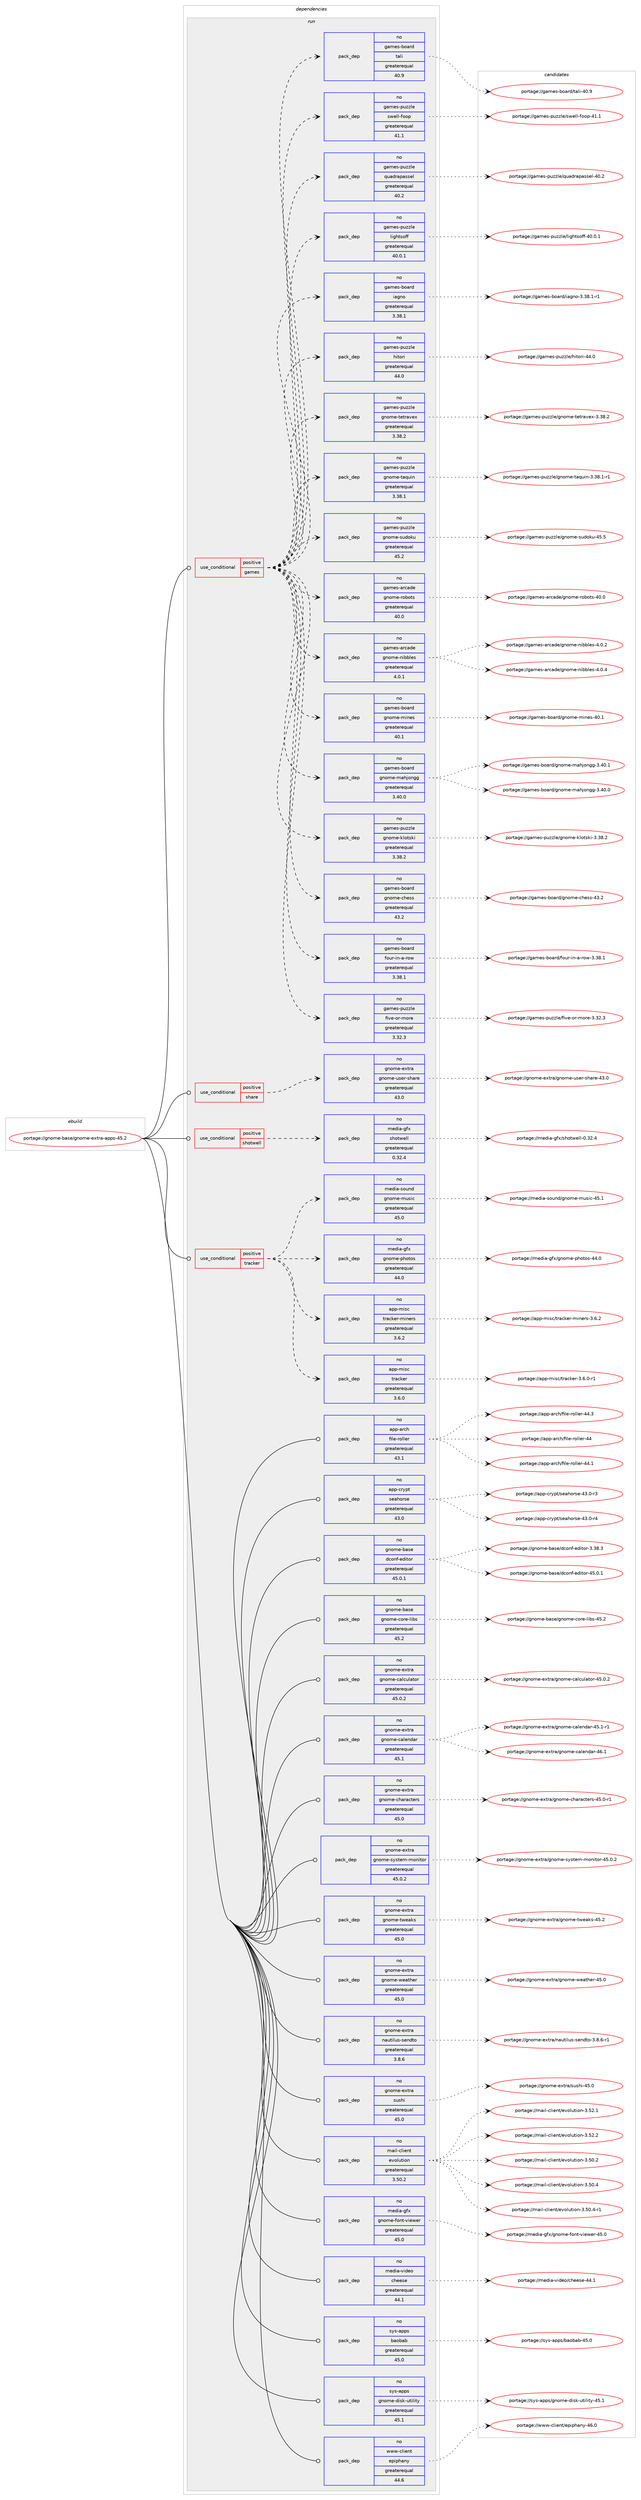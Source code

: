 digraph prolog {

# *************
# Graph options
# *************

newrank=true;
concentrate=true;
compound=true;
graph [rankdir=LR,fontname=Helvetica,fontsize=10,ranksep=1.5];#, ranksep=2.5, nodesep=0.2];
edge  [arrowhead=vee];
node  [fontname=Helvetica,fontsize=10];

# **********
# The ebuild
# **********

subgraph cluster_leftcol {
color=gray;
rank=same;
label=<<i>ebuild</i>>;
id [label="portage://gnome-base/gnome-extra-apps-45.2", color=red, width=4, href="../gnome-base/gnome-extra-apps-45.2.svg"];
}

# ****************
# The dependencies
# ****************

subgraph cluster_midcol {
color=gray;
label=<<i>dependencies</i>>;
subgraph cluster_compile {
fillcolor="#eeeeee";
style=filled;
label=<<i>compile</i>>;
}
subgraph cluster_compileandrun {
fillcolor="#eeeeee";
style=filled;
label=<<i>compile and run</i>>;
}
subgraph cluster_run {
fillcolor="#eeeeee";
style=filled;
label=<<i>run</i>>;
subgraph cond63717 {
dependency117698 [label=<<TABLE BORDER="0" CELLBORDER="1" CELLSPACING="0" CELLPADDING="4"><TR><TD ROWSPAN="3" CELLPADDING="10">use_conditional</TD></TR><TR><TD>positive</TD></TR><TR><TD>games</TD></TR></TABLE>>, shape=none, color=red];
subgraph pack52467 {
dependency117699 [label=<<TABLE BORDER="0" CELLBORDER="1" CELLSPACING="0" CELLPADDING="4" WIDTH="220"><TR><TD ROWSPAN="6" CELLPADDING="30">pack_dep</TD></TR><TR><TD WIDTH="110">no</TD></TR><TR><TD>games-puzzle</TD></TR><TR><TD>five-or-more</TD></TR><TR><TD>greaterequal</TD></TR><TR><TD>3.32.3</TD></TR></TABLE>>, shape=none, color=blue];
}
dependency117698:e -> dependency117699:w [weight=20,style="dashed",arrowhead="vee"];
subgraph pack52468 {
dependency117700 [label=<<TABLE BORDER="0" CELLBORDER="1" CELLSPACING="0" CELLPADDING="4" WIDTH="220"><TR><TD ROWSPAN="6" CELLPADDING="30">pack_dep</TD></TR><TR><TD WIDTH="110">no</TD></TR><TR><TD>games-board</TD></TR><TR><TD>four-in-a-row</TD></TR><TR><TD>greaterequal</TD></TR><TR><TD>3.38.1</TD></TR></TABLE>>, shape=none, color=blue];
}
dependency117698:e -> dependency117700:w [weight=20,style="dashed",arrowhead="vee"];
subgraph pack52469 {
dependency117701 [label=<<TABLE BORDER="0" CELLBORDER="1" CELLSPACING="0" CELLPADDING="4" WIDTH="220"><TR><TD ROWSPAN="6" CELLPADDING="30">pack_dep</TD></TR><TR><TD WIDTH="110">no</TD></TR><TR><TD>games-board</TD></TR><TR><TD>gnome-chess</TD></TR><TR><TD>greaterequal</TD></TR><TR><TD>43.2</TD></TR></TABLE>>, shape=none, color=blue];
}
dependency117698:e -> dependency117701:w [weight=20,style="dashed",arrowhead="vee"];
subgraph pack52470 {
dependency117702 [label=<<TABLE BORDER="0" CELLBORDER="1" CELLSPACING="0" CELLPADDING="4" WIDTH="220"><TR><TD ROWSPAN="6" CELLPADDING="30">pack_dep</TD></TR><TR><TD WIDTH="110">no</TD></TR><TR><TD>games-puzzle</TD></TR><TR><TD>gnome-klotski</TD></TR><TR><TD>greaterequal</TD></TR><TR><TD>3.38.2</TD></TR></TABLE>>, shape=none, color=blue];
}
dependency117698:e -> dependency117702:w [weight=20,style="dashed",arrowhead="vee"];
subgraph pack52471 {
dependency117703 [label=<<TABLE BORDER="0" CELLBORDER="1" CELLSPACING="0" CELLPADDING="4" WIDTH="220"><TR><TD ROWSPAN="6" CELLPADDING="30">pack_dep</TD></TR><TR><TD WIDTH="110">no</TD></TR><TR><TD>games-board</TD></TR><TR><TD>gnome-mahjongg</TD></TR><TR><TD>greaterequal</TD></TR><TR><TD>3.40.0</TD></TR></TABLE>>, shape=none, color=blue];
}
dependency117698:e -> dependency117703:w [weight=20,style="dashed",arrowhead="vee"];
subgraph pack52472 {
dependency117704 [label=<<TABLE BORDER="0" CELLBORDER="1" CELLSPACING="0" CELLPADDING="4" WIDTH="220"><TR><TD ROWSPAN="6" CELLPADDING="30">pack_dep</TD></TR><TR><TD WIDTH="110">no</TD></TR><TR><TD>games-board</TD></TR><TR><TD>gnome-mines</TD></TR><TR><TD>greaterequal</TD></TR><TR><TD>40.1</TD></TR></TABLE>>, shape=none, color=blue];
}
dependency117698:e -> dependency117704:w [weight=20,style="dashed",arrowhead="vee"];
subgraph pack52473 {
dependency117705 [label=<<TABLE BORDER="0" CELLBORDER="1" CELLSPACING="0" CELLPADDING="4" WIDTH="220"><TR><TD ROWSPAN="6" CELLPADDING="30">pack_dep</TD></TR><TR><TD WIDTH="110">no</TD></TR><TR><TD>games-arcade</TD></TR><TR><TD>gnome-nibbles</TD></TR><TR><TD>greaterequal</TD></TR><TR><TD>4.0.1</TD></TR></TABLE>>, shape=none, color=blue];
}
dependency117698:e -> dependency117705:w [weight=20,style="dashed",arrowhead="vee"];
subgraph pack52474 {
dependency117706 [label=<<TABLE BORDER="0" CELLBORDER="1" CELLSPACING="0" CELLPADDING="4" WIDTH="220"><TR><TD ROWSPAN="6" CELLPADDING="30">pack_dep</TD></TR><TR><TD WIDTH="110">no</TD></TR><TR><TD>games-arcade</TD></TR><TR><TD>gnome-robots</TD></TR><TR><TD>greaterequal</TD></TR><TR><TD>40.0</TD></TR></TABLE>>, shape=none, color=blue];
}
dependency117698:e -> dependency117706:w [weight=20,style="dashed",arrowhead="vee"];
subgraph pack52475 {
dependency117707 [label=<<TABLE BORDER="0" CELLBORDER="1" CELLSPACING="0" CELLPADDING="4" WIDTH="220"><TR><TD ROWSPAN="6" CELLPADDING="30">pack_dep</TD></TR><TR><TD WIDTH="110">no</TD></TR><TR><TD>games-puzzle</TD></TR><TR><TD>gnome-sudoku</TD></TR><TR><TD>greaterequal</TD></TR><TR><TD>45.2</TD></TR></TABLE>>, shape=none, color=blue];
}
dependency117698:e -> dependency117707:w [weight=20,style="dashed",arrowhead="vee"];
subgraph pack52476 {
dependency117708 [label=<<TABLE BORDER="0" CELLBORDER="1" CELLSPACING="0" CELLPADDING="4" WIDTH="220"><TR><TD ROWSPAN="6" CELLPADDING="30">pack_dep</TD></TR><TR><TD WIDTH="110">no</TD></TR><TR><TD>games-puzzle</TD></TR><TR><TD>gnome-taquin</TD></TR><TR><TD>greaterequal</TD></TR><TR><TD>3.38.1</TD></TR></TABLE>>, shape=none, color=blue];
}
dependency117698:e -> dependency117708:w [weight=20,style="dashed",arrowhead="vee"];
subgraph pack52477 {
dependency117709 [label=<<TABLE BORDER="0" CELLBORDER="1" CELLSPACING="0" CELLPADDING="4" WIDTH="220"><TR><TD ROWSPAN="6" CELLPADDING="30">pack_dep</TD></TR><TR><TD WIDTH="110">no</TD></TR><TR><TD>games-puzzle</TD></TR><TR><TD>gnome-tetravex</TD></TR><TR><TD>greaterequal</TD></TR><TR><TD>3.38.2</TD></TR></TABLE>>, shape=none, color=blue];
}
dependency117698:e -> dependency117709:w [weight=20,style="dashed",arrowhead="vee"];
subgraph pack52478 {
dependency117710 [label=<<TABLE BORDER="0" CELLBORDER="1" CELLSPACING="0" CELLPADDING="4" WIDTH="220"><TR><TD ROWSPAN="6" CELLPADDING="30">pack_dep</TD></TR><TR><TD WIDTH="110">no</TD></TR><TR><TD>games-puzzle</TD></TR><TR><TD>hitori</TD></TR><TR><TD>greaterequal</TD></TR><TR><TD>44.0</TD></TR></TABLE>>, shape=none, color=blue];
}
dependency117698:e -> dependency117710:w [weight=20,style="dashed",arrowhead="vee"];
subgraph pack52479 {
dependency117711 [label=<<TABLE BORDER="0" CELLBORDER="1" CELLSPACING="0" CELLPADDING="4" WIDTH="220"><TR><TD ROWSPAN="6" CELLPADDING="30">pack_dep</TD></TR><TR><TD WIDTH="110">no</TD></TR><TR><TD>games-board</TD></TR><TR><TD>iagno</TD></TR><TR><TD>greaterequal</TD></TR><TR><TD>3.38.1</TD></TR></TABLE>>, shape=none, color=blue];
}
dependency117698:e -> dependency117711:w [weight=20,style="dashed",arrowhead="vee"];
subgraph pack52480 {
dependency117712 [label=<<TABLE BORDER="0" CELLBORDER="1" CELLSPACING="0" CELLPADDING="4" WIDTH="220"><TR><TD ROWSPAN="6" CELLPADDING="30">pack_dep</TD></TR><TR><TD WIDTH="110">no</TD></TR><TR><TD>games-puzzle</TD></TR><TR><TD>lightsoff</TD></TR><TR><TD>greaterequal</TD></TR><TR><TD>40.0.1</TD></TR></TABLE>>, shape=none, color=blue];
}
dependency117698:e -> dependency117712:w [weight=20,style="dashed",arrowhead="vee"];
subgraph pack52481 {
dependency117713 [label=<<TABLE BORDER="0" CELLBORDER="1" CELLSPACING="0" CELLPADDING="4" WIDTH="220"><TR><TD ROWSPAN="6" CELLPADDING="30">pack_dep</TD></TR><TR><TD WIDTH="110">no</TD></TR><TR><TD>games-puzzle</TD></TR><TR><TD>quadrapassel</TD></TR><TR><TD>greaterequal</TD></TR><TR><TD>40.2</TD></TR></TABLE>>, shape=none, color=blue];
}
dependency117698:e -> dependency117713:w [weight=20,style="dashed",arrowhead="vee"];
subgraph pack52482 {
dependency117714 [label=<<TABLE BORDER="0" CELLBORDER="1" CELLSPACING="0" CELLPADDING="4" WIDTH="220"><TR><TD ROWSPAN="6" CELLPADDING="30">pack_dep</TD></TR><TR><TD WIDTH="110">no</TD></TR><TR><TD>games-puzzle</TD></TR><TR><TD>swell-foop</TD></TR><TR><TD>greaterequal</TD></TR><TR><TD>41.1</TD></TR></TABLE>>, shape=none, color=blue];
}
dependency117698:e -> dependency117714:w [weight=20,style="dashed",arrowhead="vee"];
subgraph pack52483 {
dependency117715 [label=<<TABLE BORDER="0" CELLBORDER="1" CELLSPACING="0" CELLPADDING="4" WIDTH="220"><TR><TD ROWSPAN="6" CELLPADDING="30">pack_dep</TD></TR><TR><TD WIDTH="110">no</TD></TR><TR><TD>games-board</TD></TR><TR><TD>tali</TD></TR><TR><TD>greaterequal</TD></TR><TR><TD>40.9</TD></TR></TABLE>>, shape=none, color=blue];
}
dependency117698:e -> dependency117715:w [weight=20,style="dashed",arrowhead="vee"];
}
id:e -> dependency117698:w [weight=20,style="solid",arrowhead="odot"];
subgraph cond63718 {
dependency117716 [label=<<TABLE BORDER="0" CELLBORDER="1" CELLSPACING="0" CELLPADDING="4"><TR><TD ROWSPAN="3" CELLPADDING="10">use_conditional</TD></TR><TR><TD>positive</TD></TR><TR><TD>share</TD></TR></TABLE>>, shape=none, color=red];
subgraph pack52484 {
dependency117717 [label=<<TABLE BORDER="0" CELLBORDER="1" CELLSPACING="0" CELLPADDING="4" WIDTH="220"><TR><TD ROWSPAN="6" CELLPADDING="30">pack_dep</TD></TR><TR><TD WIDTH="110">no</TD></TR><TR><TD>gnome-extra</TD></TR><TR><TD>gnome-user-share</TD></TR><TR><TD>greaterequal</TD></TR><TR><TD>43.0</TD></TR></TABLE>>, shape=none, color=blue];
}
dependency117716:e -> dependency117717:w [weight=20,style="dashed",arrowhead="vee"];
}
id:e -> dependency117716:w [weight=20,style="solid",arrowhead="odot"];
subgraph cond63719 {
dependency117718 [label=<<TABLE BORDER="0" CELLBORDER="1" CELLSPACING="0" CELLPADDING="4"><TR><TD ROWSPAN="3" CELLPADDING="10">use_conditional</TD></TR><TR><TD>positive</TD></TR><TR><TD>shotwell</TD></TR></TABLE>>, shape=none, color=red];
subgraph pack52485 {
dependency117719 [label=<<TABLE BORDER="0" CELLBORDER="1" CELLSPACING="0" CELLPADDING="4" WIDTH="220"><TR><TD ROWSPAN="6" CELLPADDING="30">pack_dep</TD></TR><TR><TD WIDTH="110">no</TD></TR><TR><TD>media-gfx</TD></TR><TR><TD>shotwell</TD></TR><TR><TD>greaterequal</TD></TR><TR><TD>0.32.4</TD></TR></TABLE>>, shape=none, color=blue];
}
dependency117718:e -> dependency117719:w [weight=20,style="dashed",arrowhead="vee"];
}
id:e -> dependency117718:w [weight=20,style="solid",arrowhead="odot"];
subgraph cond63720 {
dependency117720 [label=<<TABLE BORDER="0" CELLBORDER="1" CELLSPACING="0" CELLPADDING="4"><TR><TD ROWSPAN="3" CELLPADDING="10">use_conditional</TD></TR><TR><TD>positive</TD></TR><TR><TD>tracker</TD></TR></TABLE>>, shape=none, color=red];
subgraph pack52486 {
dependency117721 [label=<<TABLE BORDER="0" CELLBORDER="1" CELLSPACING="0" CELLPADDING="4" WIDTH="220"><TR><TD ROWSPAN="6" CELLPADDING="30">pack_dep</TD></TR><TR><TD WIDTH="110">no</TD></TR><TR><TD>app-misc</TD></TR><TR><TD>tracker</TD></TR><TR><TD>greaterequal</TD></TR><TR><TD>3.6.0</TD></TR></TABLE>>, shape=none, color=blue];
}
dependency117720:e -> dependency117721:w [weight=20,style="dashed",arrowhead="vee"];
subgraph pack52487 {
dependency117722 [label=<<TABLE BORDER="0" CELLBORDER="1" CELLSPACING="0" CELLPADDING="4" WIDTH="220"><TR><TD ROWSPAN="6" CELLPADDING="30">pack_dep</TD></TR><TR><TD WIDTH="110">no</TD></TR><TR><TD>app-misc</TD></TR><TR><TD>tracker-miners</TD></TR><TR><TD>greaterequal</TD></TR><TR><TD>3.6.2</TD></TR></TABLE>>, shape=none, color=blue];
}
dependency117720:e -> dependency117722:w [weight=20,style="dashed",arrowhead="vee"];
subgraph pack52488 {
dependency117723 [label=<<TABLE BORDER="0" CELLBORDER="1" CELLSPACING="0" CELLPADDING="4" WIDTH="220"><TR><TD ROWSPAN="6" CELLPADDING="30">pack_dep</TD></TR><TR><TD WIDTH="110">no</TD></TR><TR><TD>media-gfx</TD></TR><TR><TD>gnome-photos</TD></TR><TR><TD>greaterequal</TD></TR><TR><TD>44.0</TD></TR></TABLE>>, shape=none, color=blue];
}
dependency117720:e -> dependency117723:w [weight=20,style="dashed",arrowhead="vee"];
subgraph pack52489 {
dependency117724 [label=<<TABLE BORDER="0" CELLBORDER="1" CELLSPACING="0" CELLPADDING="4" WIDTH="220"><TR><TD ROWSPAN="6" CELLPADDING="30">pack_dep</TD></TR><TR><TD WIDTH="110">no</TD></TR><TR><TD>media-sound</TD></TR><TR><TD>gnome-music</TD></TR><TR><TD>greaterequal</TD></TR><TR><TD>45.0</TD></TR></TABLE>>, shape=none, color=blue];
}
dependency117720:e -> dependency117724:w [weight=20,style="dashed",arrowhead="vee"];
}
id:e -> dependency117720:w [weight=20,style="solid",arrowhead="odot"];
subgraph pack52490 {
dependency117725 [label=<<TABLE BORDER="0" CELLBORDER="1" CELLSPACING="0" CELLPADDING="4" WIDTH="220"><TR><TD ROWSPAN="6" CELLPADDING="30">pack_dep</TD></TR><TR><TD WIDTH="110">no</TD></TR><TR><TD>app-arch</TD></TR><TR><TD>file-roller</TD></TR><TR><TD>greaterequal</TD></TR><TR><TD>43.1</TD></TR></TABLE>>, shape=none, color=blue];
}
id:e -> dependency117725:w [weight=20,style="solid",arrowhead="odot"];
subgraph pack52491 {
dependency117726 [label=<<TABLE BORDER="0" CELLBORDER="1" CELLSPACING="0" CELLPADDING="4" WIDTH="220"><TR><TD ROWSPAN="6" CELLPADDING="30">pack_dep</TD></TR><TR><TD WIDTH="110">no</TD></TR><TR><TD>app-crypt</TD></TR><TR><TD>seahorse</TD></TR><TR><TD>greaterequal</TD></TR><TR><TD>43.0</TD></TR></TABLE>>, shape=none, color=blue];
}
id:e -> dependency117726:w [weight=20,style="solid",arrowhead="odot"];
subgraph pack52492 {
dependency117727 [label=<<TABLE BORDER="0" CELLBORDER="1" CELLSPACING="0" CELLPADDING="4" WIDTH="220"><TR><TD ROWSPAN="6" CELLPADDING="30">pack_dep</TD></TR><TR><TD WIDTH="110">no</TD></TR><TR><TD>gnome-base</TD></TR><TR><TD>dconf-editor</TD></TR><TR><TD>greaterequal</TD></TR><TR><TD>45.0.1</TD></TR></TABLE>>, shape=none, color=blue];
}
id:e -> dependency117727:w [weight=20,style="solid",arrowhead="odot"];
subgraph pack52493 {
dependency117728 [label=<<TABLE BORDER="0" CELLBORDER="1" CELLSPACING="0" CELLPADDING="4" WIDTH="220"><TR><TD ROWSPAN="6" CELLPADDING="30">pack_dep</TD></TR><TR><TD WIDTH="110">no</TD></TR><TR><TD>gnome-base</TD></TR><TR><TD>gnome-core-libs</TD></TR><TR><TD>greaterequal</TD></TR><TR><TD>45.2</TD></TR></TABLE>>, shape=none, color=blue];
}
id:e -> dependency117728:w [weight=20,style="solid",arrowhead="odot"];
subgraph pack52494 {
dependency117729 [label=<<TABLE BORDER="0" CELLBORDER="1" CELLSPACING="0" CELLPADDING="4" WIDTH="220"><TR><TD ROWSPAN="6" CELLPADDING="30">pack_dep</TD></TR><TR><TD WIDTH="110">no</TD></TR><TR><TD>gnome-extra</TD></TR><TR><TD>gnome-calculator</TD></TR><TR><TD>greaterequal</TD></TR><TR><TD>45.0.2</TD></TR></TABLE>>, shape=none, color=blue];
}
id:e -> dependency117729:w [weight=20,style="solid",arrowhead="odot"];
subgraph pack52495 {
dependency117730 [label=<<TABLE BORDER="0" CELLBORDER="1" CELLSPACING="0" CELLPADDING="4" WIDTH="220"><TR><TD ROWSPAN="6" CELLPADDING="30">pack_dep</TD></TR><TR><TD WIDTH="110">no</TD></TR><TR><TD>gnome-extra</TD></TR><TR><TD>gnome-calendar</TD></TR><TR><TD>greaterequal</TD></TR><TR><TD>45.1</TD></TR></TABLE>>, shape=none, color=blue];
}
id:e -> dependency117730:w [weight=20,style="solid",arrowhead="odot"];
subgraph pack52496 {
dependency117731 [label=<<TABLE BORDER="0" CELLBORDER="1" CELLSPACING="0" CELLPADDING="4" WIDTH="220"><TR><TD ROWSPAN="6" CELLPADDING="30">pack_dep</TD></TR><TR><TD WIDTH="110">no</TD></TR><TR><TD>gnome-extra</TD></TR><TR><TD>gnome-characters</TD></TR><TR><TD>greaterequal</TD></TR><TR><TD>45.0</TD></TR></TABLE>>, shape=none, color=blue];
}
id:e -> dependency117731:w [weight=20,style="solid",arrowhead="odot"];
subgraph pack52497 {
dependency117732 [label=<<TABLE BORDER="0" CELLBORDER="1" CELLSPACING="0" CELLPADDING="4" WIDTH="220"><TR><TD ROWSPAN="6" CELLPADDING="30">pack_dep</TD></TR><TR><TD WIDTH="110">no</TD></TR><TR><TD>gnome-extra</TD></TR><TR><TD>gnome-system-monitor</TD></TR><TR><TD>greaterequal</TD></TR><TR><TD>45.0.2</TD></TR></TABLE>>, shape=none, color=blue];
}
id:e -> dependency117732:w [weight=20,style="solid",arrowhead="odot"];
subgraph pack52498 {
dependency117733 [label=<<TABLE BORDER="0" CELLBORDER="1" CELLSPACING="0" CELLPADDING="4" WIDTH="220"><TR><TD ROWSPAN="6" CELLPADDING="30">pack_dep</TD></TR><TR><TD WIDTH="110">no</TD></TR><TR><TD>gnome-extra</TD></TR><TR><TD>gnome-tweaks</TD></TR><TR><TD>greaterequal</TD></TR><TR><TD>45.0</TD></TR></TABLE>>, shape=none, color=blue];
}
id:e -> dependency117733:w [weight=20,style="solid",arrowhead="odot"];
subgraph pack52499 {
dependency117734 [label=<<TABLE BORDER="0" CELLBORDER="1" CELLSPACING="0" CELLPADDING="4" WIDTH="220"><TR><TD ROWSPAN="6" CELLPADDING="30">pack_dep</TD></TR><TR><TD WIDTH="110">no</TD></TR><TR><TD>gnome-extra</TD></TR><TR><TD>gnome-weather</TD></TR><TR><TD>greaterequal</TD></TR><TR><TD>45.0</TD></TR></TABLE>>, shape=none, color=blue];
}
id:e -> dependency117734:w [weight=20,style="solid",arrowhead="odot"];
subgraph pack52500 {
dependency117735 [label=<<TABLE BORDER="0" CELLBORDER="1" CELLSPACING="0" CELLPADDING="4" WIDTH="220"><TR><TD ROWSPAN="6" CELLPADDING="30">pack_dep</TD></TR><TR><TD WIDTH="110">no</TD></TR><TR><TD>gnome-extra</TD></TR><TR><TD>nautilus-sendto</TD></TR><TR><TD>greaterequal</TD></TR><TR><TD>3.8.6</TD></TR></TABLE>>, shape=none, color=blue];
}
id:e -> dependency117735:w [weight=20,style="solid",arrowhead="odot"];
subgraph pack52501 {
dependency117736 [label=<<TABLE BORDER="0" CELLBORDER="1" CELLSPACING="0" CELLPADDING="4" WIDTH="220"><TR><TD ROWSPAN="6" CELLPADDING="30">pack_dep</TD></TR><TR><TD WIDTH="110">no</TD></TR><TR><TD>gnome-extra</TD></TR><TR><TD>sushi</TD></TR><TR><TD>greaterequal</TD></TR><TR><TD>45.0</TD></TR></TABLE>>, shape=none, color=blue];
}
id:e -> dependency117736:w [weight=20,style="solid",arrowhead="odot"];
subgraph pack52502 {
dependency117737 [label=<<TABLE BORDER="0" CELLBORDER="1" CELLSPACING="0" CELLPADDING="4" WIDTH="220"><TR><TD ROWSPAN="6" CELLPADDING="30">pack_dep</TD></TR><TR><TD WIDTH="110">no</TD></TR><TR><TD>mail-client</TD></TR><TR><TD>evolution</TD></TR><TR><TD>greaterequal</TD></TR><TR><TD>3.50.2</TD></TR></TABLE>>, shape=none, color=blue];
}
id:e -> dependency117737:w [weight=20,style="solid",arrowhead="odot"];
subgraph pack52503 {
dependency117738 [label=<<TABLE BORDER="0" CELLBORDER="1" CELLSPACING="0" CELLPADDING="4" WIDTH="220"><TR><TD ROWSPAN="6" CELLPADDING="30">pack_dep</TD></TR><TR><TD WIDTH="110">no</TD></TR><TR><TD>media-gfx</TD></TR><TR><TD>gnome-font-viewer</TD></TR><TR><TD>greaterequal</TD></TR><TR><TD>45.0</TD></TR></TABLE>>, shape=none, color=blue];
}
id:e -> dependency117738:w [weight=20,style="solid",arrowhead="odot"];
subgraph pack52504 {
dependency117739 [label=<<TABLE BORDER="0" CELLBORDER="1" CELLSPACING="0" CELLPADDING="4" WIDTH="220"><TR><TD ROWSPAN="6" CELLPADDING="30">pack_dep</TD></TR><TR><TD WIDTH="110">no</TD></TR><TR><TD>media-video</TD></TR><TR><TD>cheese</TD></TR><TR><TD>greaterequal</TD></TR><TR><TD>44.1</TD></TR></TABLE>>, shape=none, color=blue];
}
id:e -> dependency117739:w [weight=20,style="solid",arrowhead="odot"];
subgraph pack52505 {
dependency117740 [label=<<TABLE BORDER="0" CELLBORDER="1" CELLSPACING="0" CELLPADDING="4" WIDTH="220"><TR><TD ROWSPAN="6" CELLPADDING="30">pack_dep</TD></TR><TR><TD WIDTH="110">no</TD></TR><TR><TD>sys-apps</TD></TR><TR><TD>baobab</TD></TR><TR><TD>greaterequal</TD></TR><TR><TD>45.0</TD></TR></TABLE>>, shape=none, color=blue];
}
id:e -> dependency117740:w [weight=20,style="solid",arrowhead="odot"];
subgraph pack52506 {
dependency117741 [label=<<TABLE BORDER="0" CELLBORDER="1" CELLSPACING="0" CELLPADDING="4" WIDTH="220"><TR><TD ROWSPAN="6" CELLPADDING="30">pack_dep</TD></TR><TR><TD WIDTH="110">no</TD></TR><TR><TD>sys-apps</TD></TR><TR><TD>gnome-disk-utility</TD></TR><TR><TD>greaterequal</TD></TR><TR><TD>45.1</TD></TR></TABLE>>, shape=none, color=blue];
}
id:e -> dependency117741:w [weight=20,style="solid",arrowhead="odot"];
subgraph pack52507 {
dependency117742 [label=<<TABLE BORDER="0" CELLBORDER="1" CELLSPACING="0" CELLPADDING="4" WIDTH="220"><TR><TD ROWSPAN="6" CELLPADDING="30">pack_dep</TD></TR><TR><TD WIDTH="110">no</TD></TR><TR><TD>www-client</TD></TR><TR><TD>epiphany</TD></TR><TR><TD>greaterequal</TD></TR><TR><TD>44.6</TD></TR></TABLE>>, shape=none, color=blue];
}
id:e -> dependency117742:w [weight=20,style="solid",arrowhead="odot"];
}
}

# **************
# The candidates
# **************

subgraph cluster_choices {
rank=same;
color=gray;
label=<<i>candidates</i>>;

subgraph choice52467 {
color=black;
nodesep=1;
choice103971091011154511211712212210810147102105118101451111144510911111410145514651504651 [label="portage://games-puzzle/five-or-more-3.32.3", color=red, width=4,href="../games-puzzle/five-or-more-3.32.3.svg"];
dependency117699:e -> choice103971091011154511211712212210810147102105118101451111144510911111410145514651504651:w [style=dotted,weight="100"];
}
subgraph choice52468 {
color=black;
nodesep=1;
choice10397109101115459811197114100471021111171144510511045974511411111945514651564649 [label="portage://games-board/four-in-a-row-3.38.1", color=red, width=4,href="../games-board/four-in-a-row-3.38.1.svg"];
dependency117700:e -> choice10397109101115459811197114100471021111171144510511045974511411111945514651564649:w [style=dotted,weight="100"];
}
subgraph choice52469 {
color=black;
nodesep=1;
choice103971091011154598111971141004710311011110910145991041011151154552514650 [label="portage://games-board/gnome-chess-43.2", color=red, width=4,href="../games-board/gnome-chess-43.2.svg"];
dependency117701:e -> choice103971091011154598111971141004710311011110910145991041011151154552514650:w [style=dotted,weight="100"];
}
subgraph choice52470 {
color=black;
nodesep=1;
choice1039710910111545112117122122108101471031101111091014510710811111611510710545514651564650 [label="portage://games-puzzle/gnome-klotski-3.38.2", color=red, width=4,href="../games-puzzle/gnome-klotski-3.38.2.svg"];
dependency117702:e -> choice1039710910111545112117122122108101471031101111091014510710811111611510710545514651564650:w [style=dotted,weight="100"];
}
subgraph choice52471 {
color=black;
nodesep=1;
choice1039710910111545981119711410047103110111109101451099710410611111010310345514652484648 [label="portage://games-board/gnome-mahjongg-3.40.0", color=red, width=4,href="../games-board/gnome-mahjongg-3.40.0.svg"];
choice1039710910111545981119711410047103110111109101451099710410611111010310345514652484649 [label="portage://games-board/gnome-mahjongg-3.40.1", color=red, width=4,href="../games-board/gnome-mahjongg-3.40.1.svg"];
dependency117703:e -> choice1039710910111545981119711410047103110111109101451099710410611111010310345514652484648:w [style=dotted,weight="100"];
dependency117703:e -> choice1039710910111545981119711410047103110111109101451099710410611111010310345514652484649:w [style=dotted,weight="100"];
}
subgraph choice52472 {
color=black;
nodesep=1;
choice1039710910111545981119711410047103110111109101451091051101011154552484649 [label="portage://games-board/gnome-mines-40.1", color=red, width=4,href="../games-board/gnome-mines-40.1.svg"];
dependency117704:e -> choice1039710910111545981119711410047103110111109101451091051101011154552484649:w [style=dotted,weight="100"];
}
subgraph choice52473 {
color=black;
nodesep=1;
choice103971091011154597114999710010147103110111109101451101059898108101115455246484650 [label="portage://games-arcade/gnome-nibbles-4.0.2", color=red, width=4,href="../games-arcade/gnome-nibbles-4.0.2.svg"];
choice103971091011154597114999710010147103110111109101451101059898108101115455246484652 [label="portage://games-arcade/gnome-nibbles-4.0.4", color=red, width=4,href="../games-arcade/gnome-nibbles-4.0.4.svg"];
dependency117705:e -> choice103971091011154597114999710010147103110111109101451101059898108101115455246484650:w [style=dotted,weight="100"];
dependency117705:e -> choice103971091011154597114999710010147103110111109101451101059898108101115455246484652:w [style=dotted,weight="100"];
}
subgraph choice52474 {
color=black;
nodesep=1;
choice10397109101115459711499971001014710311011110910145114111981111161154552484648 [label="portage://games-arcade/gnome-robots-40.0", color=red, width=4,href="../games-arcade/gnome-robots-40.0.svg"];
dependency117706:e -> choice10397109101115459711499971001014710311011110910145114111981111161154552484648:w [style=dotted,weight="100"];
}
subgraph choice52475 {
color=black;
nodesep=1;
choice103971091011154511211712212210810147103110111109101451151171001111071174552534653 [label="portage://games-puzzle/gnome-sudoku-45.5", color=red, width=4,href="../games-puzzle/gnome-sudoku-45.5.svg"];
dependency117707:e -> choice103971091011154511211712212210810147103110111109101451151171001111071174552534653:w [style=dotted,weight="100"];
}
subgraph choice52476 {
color=black;
nodesep=1;
choice1039710910111545112117122122108101471031101111091014511697113117105110455146515646494511449 [label="portage://games-puzzle/gnome-taquin-3.38.1-r1", color=red, width=4,href="../games-puzzle/gnome-taquin-3.38.1-r1.svg"];
dependency117708:e -> choice1039710910111545112117122122108101471031101111091014511697113117105110455146515646494511449:w [style=dotted,weight="100"];
}
subgraph choice52477 {
color=black;
nodesep=1;
choice103971091011154511211712212210810147103110111109101451161011161149711810112045514651564650 [label="portage://games-puzzle/gnome-tetravex-3.38.2", color=red, width=4,href="../games-puzzle/gnome-tetravex-3.38.2.svg"];
dependency117709:e -> choice103971091011154511211712212210810147103110111109101451161011161149711810112045514651564650:w [style=dotted,weight="100"];
}
subgraph choice52478 {
color=black;
nodesep=1;
choice1039710910111545112117122122108101471041051161111141054552524648 [label="portage://games-puzzle/hitori-44.0", color=red, width=4,href="../games-puzzle/hitori-44.0.svg"];
dependency117710:e -> choice1039710910111545112117122122108101471041051161111141054552524648:w [style=dotted,weight="100"];
}
subgraph choice52479 {
color=black;
nodesep=1;
choice103971091011154598111971141004710597103110111455146515646494511449 [label="portage://games-board/iagno-3.38.1-r1", color=red, width=4,href="../games-board/iagno-3.38.1-r1.svg"];
dependency117711:e -> choice103971091011154598111971141004710597103110111455146515646494511449:w [style=dotted,weight="100"];
}
subgraph choice52480 {
color=black;
nodesep=1;
choice10397109101115451121171221221081014710810510310411611511110210245524846484649 [label="portage://games-puzzle/lightsoff-40.0.1", color=red, width=4,href="../games-puzzle/lightsoff-40.0.1.svg"];
dependency117712:e -> choice10397109101115451121171221221081014710810510310411611511110210245524846484649:w [style=dotted,weight="100"];
}
subgraph choice52481 {
color=black;
nodesep=1;
choice1039710910111545112117122122108101471131179710011497112971151151011084552484650 [label="portage://games-puzzle/quadrapassel-40.2", color=red, width=4,href="../games-puzzle/quadrapassel-40.2.svg"];
dependency117713:e -> choice1039710910111545112117122122108101471131179710011497112971151151011084552484650:w [style=dotted,weight="100"];
}
subgraph choice52482 {
color=black;
nodesep=1;
choice103971091011154511211712212210810147115119101108108451021111111124552494649 [label="portage://games-puzzle/swell-foop-41.1", color=red, width=4,href="../games-puzzle/swell-foop-41.1.svg"];
dependency117714:e -> choice103971091011154511211712212210810147115119101108108451021111111124552494649:w [style=dotted,weight="100"];
}
subgraph choice52483 {
color=black;
nodesep=1;
choice1039710910111545981119711410047116971081054552484657 [label="portage://games-board/tali-40.9", color=red, width=4,href="../games-board/tali-40.9.svg"];
dependency117715:e -> choice1039710910111545981119711410047116971081054552484657:w [style=dotted,weight="100"];
}
subgraph choice52484 {
color=black;
nodesep=1;
choice1031101111091014510112011611497471031101111091014511711510111445115104971141014552514648 [label="portage://gnome-extra/gnome-user-share-43.0", color=red, width=4,href="../gnome-extra/gnome-user-share-43.0.svg"];
dependency117717:e -> choice1031101111091014510112011611497471031101111091014511711510111445115104971141014552514648:w [style=dotted,weight="100"];
}
subgraph choice52485 {
color=black;
nodesep=1;
choice10910110010597451031021204711510411111611910110810845484651504652 [label="portage://media-gfx/shotwell-0.32.4", color=red, width=4,href="../media-gfx/shotwell-0.32.4.svg"];
dependency117719:e -> choice10910110010597451031021204711510411111611910110810845484651504652:w [style=dotted,weight="100"];
}
subgraph choice52486 {
color=black;
nodesep=1;
choice9711211245109105115994711611497991071011144551465446484511449 [label="portage://app-misc/tracker-3.6.0-r1", color=red, width=4,href="../app-misc/tracker-3.6.0-r1.svg"];
dependency117721:e -> choice9711211245109105115994711611497991071011144551465446484511449:w [style=dotted,weight="100"];
}
subgraph choice52487 {
color=black;
nodesep=1;
choice97112112451091051159947116114979910710111445109105110101114115455146544650 [label="portage://app-misc/tracker-miners-3.6.2", color=red, width=4,href="../app-misc/tracker-miners-3.6.2.svg"];
dependency117722:e -> choice97112112451091051159947116114979910710111445109105110101114115455146544650:w [style=dotted,weight="100"];
}
subgraph choice52488 {
color=black;
nodesep=1;
choice109101100105974510310212047103110111109101451121041111161111154552524648 [label="portage://media-gfx/gnome-photos-44.0", color=red, width=4,href="../media-gfx/gnome-photos-44.0.svg"];
dependency117723:e -> choice109101100105974510310212047103110111109101451121041111161111154552524648:w [style=dotted,weight="100"];
}
subgraph choice52489 {
color=black;
nodesep=1;
choice10910110010597451151111171101004710311011110910145109117115105994552534649 [label="portage://media-sound/gnome-music-45.1", color=red, width=4,href="../media-sound/gnome-music-45.1.svg"];
dependency117724:e -> choice10910110010597451151111171101004710311011110910145109117115105994552534649:w [style=dotted,weight="100"];
}
subgraph choice52490 {
color=black;
nodesep=1;
choice971121124597114991044710210510810145114111108108101114455252 [label="portage://app-arch/file-roller-44", color=red, width=4,href="../app-arch/file-roller-44.svg"];
choice9711211245971149910447102105108101451141111081081011144552524649 [label="portage://app-arch/file-roller-44.1", color=red, width=4,href="../app-arch/file-roller-44.1.svg"];
choice9711211245971149910447102105108101451141111081081011144552524651 [label="portage://app-arch/file-roller-44.3", color=red, width=4,href="../app-arch/file-roller-44.3.svg"];
dependency117725:e -> choice971121124597114991044710210510810145114111108108101114455252:w [style=dotted,weight="100"];
dependency117725:e -> choice9711211245971149910447102105108101451141111081081011144552524649:w [style=dotted,weight="100"];
dependency117725:e -> choice9711211245971149910447102105108101451141111081081011144552524651:w [style=dotted,weight="100"];
}
subgraph choice52491 {
color=black;
nodesep=1;
choice971121124599114121112116471151019710411111411510145525146484511451 [label="portage://app-crypt/seahorse-43.0-r3", color=red, width=4,href="../app-crypt/seahorse-43.0-r3.svg"];
choice971121124599114121112116471151019710411111411510145525146484511452 [label="portage://app-crypt/seahorse-43.0-r4", color=red, width=4,href="../app-crypt/seahorse-43.0-r4.svg"];
dependency117726:e -> choice971121124599114121112116471151019710411111411510145525146484511451:w [style=dotted,weight="100"];
dependency117726:e -> choice971121124599114121112116471151019710411111411510145525146484511452:w [style=dotted,weight="100"];
}
subgraph choice52492 {
color=black;
nodesep=1;
choice10311011110910145989711510147100991111101024510110010511611111445514651564651 [label="portage://gnome-base/dconf-editor-3.38.3", color=red, width=4,href="../gnome-base/dconf-editor-3.38.3.svg"];
choice10311011110910145989711510147100991111101024510110010511611111445525346484649 [label="portage://gnome-base/dconf-editor-45.0.1", color=red, width=4,href="../gnome-base/dconf-editor-45.0.1.svg"];
dependency117727:e -> choice10311011110910145989711510147100991111101024510110010511611111445514651564651:w [style=dotted,weight="100"];
dependency117727:e -> choice10311011110910145989711510147100991111101024510110010511611111445525346484649:w [style=dotted,weight="100"];
}
subgraph choice52493 {
color=black;
nodesep=1;
choice10311011110910145989711510147103110111109101459911111410145108105981154552534650 [label="portage://gnome-base/gnome-core-libs-45.2", color=red, width=4,href="../gnome-base/gnome-core-libs-45.2.svg"];
dependency117728:e -> choice10311011110910145989711510147103110111109101459911111410145108105981154552534650:w [style=dotted,weight="100"];
}
subgraph choice52494 {
color=black;
nodesep=1;
choice103110111109101451011201161149747103110111109101459997108991171089711611111445525346484650 [label="portage://gnome-extra/gnome-calculator-45.0.2", color=red, width=4,href="../gnome-extra/gnome-calculator-45.0.2.svg"];
dependency117729:e -> choice103110111109101451011201161149747103110111109101459997108991171089711611111445525346484650:w [style=dotted,weight="100"];
}
subgraph choice52495 {
color=black;
nodesep=1;
choice1031101111091014510112011611497471031101111091014599971081011101009711445525346494511449 [label="portage://gnome-extra/gnome-calendar-45.1-r1", color=red, width=4,href="../gnome-extra/gnome-calendar-45.1-r1.svg"];
choice103110111109101451011201161149747103110111109101459997108101110100971144552544649 [label="portage://gnome-extra/gnome-calendar-46.1", color=red, width=4,href="../gnome-extra/gnome-calendar-46.1.svg"];
dependency117730:e -> choice1031101111091014510112011611497471031101111091014599971081011101009711445525346494511449:w [style=dotted,weight="100"];
dependency117730:e -> choice103110111109101451011201161149747103110111109101459997108101110100971144552544649:w [style=dotted,weight="100"];
}
subgraph choice52496 {
color=black;
nodesep=1;
choice103110111109101451011201161149747103110111109101459910497114979911610111411545525346484511449 [label="portage://gnome-extra/gnome-characters-45.0-r1", color=red, width=4,href="../gnome-extra/gnome-characters-45.0-r1.svg"];
dependency117731:e -> choice103110111109101451011201161149747103110111109101459910497114979911610111411545525346484511449:w [style=dotted,weight="100"];
}
subgraph choice52497 {
color=black;
nodesep=1;
choice103110111109101451011201161149747103110111109101451151211151161011094510911111010511611111445525346484650 [label="portage://gnome-extra/gnome-system-monitor-45.0.2", color=red, width=4,href="../gnome-extra/gnome-system-monitor-45.0.2.svg"];
dependency117732:e -> choice103110111109101451011201161149747103110111109101451151211151161011094510911111010511611111445525346484650:w [style=dotted,weight="100"];
}
subgraph choice52498 {
color=black;
nodesep=1;
choice10311011110910145101120116114974710311011110910145116119101971071154552534650 [label="portage://gnome-extra/gnome-tweaks-45.2", color=red, width=4,href="../gnome-extra/gnome-tweaks-45.2.svg"];
dependency117733:e -> choice10311011110910145101120116114974710311011110910145116119101971071154552534650:w [style=dotted,weight="100"];
}
subgraph choice52499 {
color=black;
nodesep=1;
choice10311011110910145101120116114974710311011110910145119101971161041011144552534648 [label="portage://gnome-extra/gnome-weather-45.0", color=red, width=4,href="../gnome-extra/gnome-weather-45.0.svg"];
dependency117734:e -> choice10311011110910145101120116114974710311011110910145119101971161041011144552534648:w [style=dotted,weight="100"];
}
subgraph choice52500 {
color=black;
nodesep=1;
choice10311011110910145101120116114974711097117116105108117115451151011101001161114551465646544511449 [label="portage://gnome-extra/nautilus-sendto-3.8.6-r1", color=red, width=4,href="../gnome-extra/nautilus-sendto-3.8.6-r1.svg"];
dependency117735:e -> choice10311011110910145101120116114974711097117116105108117115451151011101001161114551465646544511449:w [style=dotted,weight="100"];
}
subgraph choice52501 {
color=black;
nodesep=1;
choice1031101111091014510112011611497471151171151041054552534648 [label="portage://gnome-extra/sushi-45.0", color=red, width=4,href="../gnome-extra/sushi-45.0.svg"];
dependency117736:e -> choice1031101111091014510112011611497471151171151041054552534648:w [style=dotted,weight="100"];
}
subgraph choice52502 {
color=black;
nodesep=1;
choice1099710510845991081051011101164710111811110811711610511111045514653484650 [label="portage://mail-client/evolution-3.50.2", color=red, width=4,href="../mail-client/evolution-3.50.2.svg"];
choice1099710510845991081051011101164710111811110811711610511111045514653484652 [label="portage://mail-client/evolution-3.50.4", color=red, width=4,href="../mail-client/evolution-3.50.4.svg"];
choice10997105108459910810510111011647101118111108117116105111110455146534846524511449 [label="portage://mail-client/evolution-3.50.4-r1", color=red, width=4,href="../mail-client/evolution-3.50.4-r1.svg"];
choice1099710510845991081051011101164710111811110811711610511111045514653504649 [label="portage://mail-client/evolution-3.52.1", color=red, width=4,href="../mail-client/evolution-3.52.1.svg"];
choice1099710510845991081051011101164710111811110811711610511111045514653504650 [label="portage://mail-client/evolution-3.52.2", color=red, width=4,href="../mail-client/evolution-3.52.2.svg"];
dependency117737:e -> choice1099710510845991081051011101164710111811110811711610511111045514653484650:w [style=dotted,weight="100"];
dependency117737:e -> choice1099710510845991081051011101164710111811110811711610511111045514653484652:w [style=dotted,weight="100"];
dependency117737:e -> choice10997105108459910810510111011647101118111108117116105111110455146534846524511449:w [style=dotted,weight="100"];
dependency117737:e -> choice1099710510845991081051011101164710111811110811711610511111045514653504649:w [style=dotted,weight="100"];
dependency117737:e -> choice1099710510845991081051011101164710111811110811711610511111045514653504650:w [style=dotted,weight="100"];
}
subgraph choice52503 {
color=black;
nodesep=1;
choice10910110010597451031021204710311011110910145102111110116451181051011191011144552534648 [label="portage://media-gfx/gnome-font-viewer-45.0", color=red, width=4,href="../media-gfx/gnome-font-viewer-45.0.svg"];
dependency117738:e -> choice10910110010597451031021204710311011110910145102111110116451181051011191011144552534648:w [style=dotted,weight="100"];
}
subgraph choice52504 {
color=black;
nodesep=1;
choice109101100105974511810510010111147991041011011151014552524649 [label="portage://media-video/cheese-44.1", color=red, width=4,href="../media-video/cheese-44.1.svg"];
dependency117739:e -> choice109101100105974511810510010111147991041011011151014552524649:w [style=dotted,weight="100"];
}
subgraph choice52505 {
color=black;
nodesep=1;
choice11512111545971121121154798971119897984552534648 [label="portage://sys-apps/baobab-45.0", color=red, width=4,href="../sys-apps/baobab-45.0.svg"];
dependency117740:e -> choice11512111545971121121154798971119897984552534648:w [style=dotted,weight="100"];
}
subgraph choice52506 {
color=black;
nodesep=1;
choice11512111545971121121154710311011110910145100105115107451171161051081051161214552534649 [label="portage://sys-apps/gnome-disk-utility-45.1", color=red, width=4,href="../sys-apps/gnome-disk-utility-45.1.svg"];
dependency117741:e -> choice11512111545971121121154710311011110910145100105115107451171161051081051161214552534649:w [style=dotted,weight="100"];
}
subgraph choice52507 {
color=black;
nodesep=1;
choice119119119459910810510111011647101112105112104971101214552544648 [label="portage://www-client/epiphany-46.0", color=red, width=4,href="../www-client/epiphany-46.0.svg"];
dependency117742:e -> choice119119119459910810510111011647101112105112104971101214552544648:w [style=dotted,weight="100"];
}
}

}
